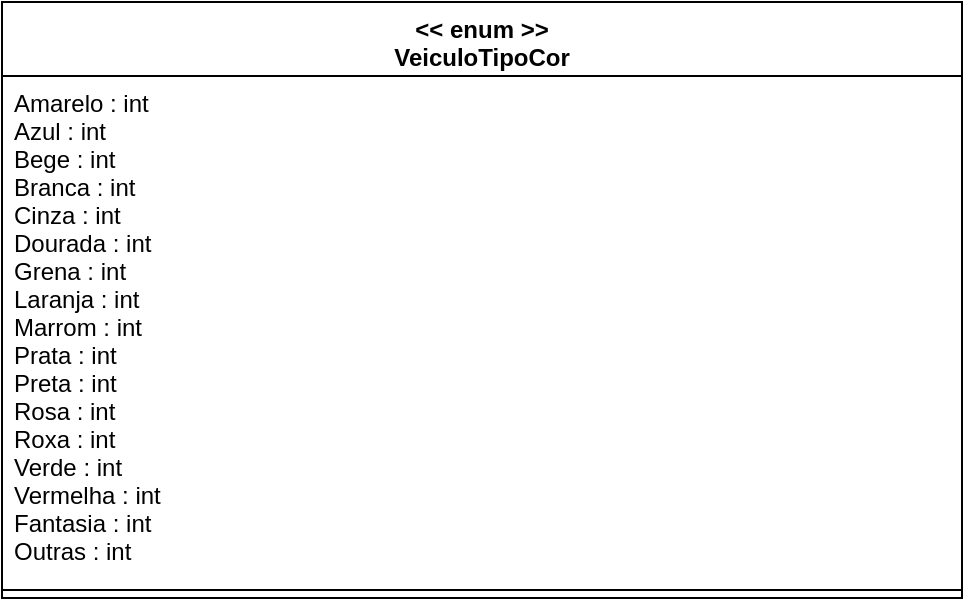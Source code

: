 <mxfile version="12.2.0" type="device" pages="1"><diagram id="aeH4SGEEoyOoiou1zF-Y" name="Page-1"><mxGraphModel dx="984" dy="349" grid="1" gridSize="10" guides="1" tooltips="1" connect="1" arrows="1" fold="1" page="1" pageScale="1" pageWidth="1169" pageHeight="827" math="0" shadow="0"><root><mxCell id="0"/><mxCell id="1" parent="0"/><mxCell id="QVzqmgC1aSP6FY4luHf9-1" value="&lt;&lt; enum &gt;&gt;&#10;VeiculoTipoCor" style="swimlane;fontStyle=1;align=center;verticalAlign=top;childLayout=stackLayout;horizontal=1;startSize=37;horizontalStack=0;resizeParent=1;resizeParentMax=0;resizeLast=0;collapsible=1;marginBottom=0;" vertex="1" parent="1"><mxGeometry x="80" y="70" width="480" height="298" as="geometry"/></mxCell><mxCell id="QVzqmgC1aSP6FY4luHf9-2" value="Amarelo : int&#10;Azul : int&#10;Bege : int&#10;Branca : int&#10;Cinza : int&#10;Dourada : int&#10;Grena : int&#10;Laranja : int&#10;Marrom : int&#10;Prata : int&#10;Preta : int&#10;Rosa : int&#10;Roxa : int&#10;Verde : int&#10;Vermelha : int&#10;Fantasia : int&#10;Outras : int" style="text;strokeColor=none;fillColor=none;align=left;verticalAlign=top;spacingLeft=4;spacingRight=4;overflow=hidden;rotatable=0;points=[[0,0.5],[1,0.5]];portConstraint=eastwest;" vertex="1" parent="QVzqmgC1aSP6FY4luHf9-1"><mxGeometry y="37" width="480" height="253" as="geometry"/></mxCell><mxCell id="QVzqmgC1aSP6FY4luHf9-3" value="" style="line;strokeWidth=1;fillColor=none;align=left;verticalAlign=middle;spacingTop=-1;spacingLeft=3;spacingRight=3;rotatable=0;labelPosition=right;points=[];portConstraint=eastwest;" vertex="1" parent="QVzqmgC1aSP6FY4luHf9-1"><mxGeometry y="290" width="480" height="8" as="geometry"/></mxCell></root></mxGraphModel></diagram></mxfile>